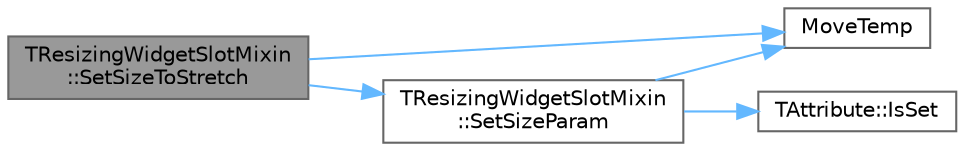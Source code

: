 digraph "TResizingWidgetSlotMixin::SetSizeToStretch"
{
 // INTERACTIVE_SVG=YES
 // LATEX_PDF_SIZE
  bgcolor="transparent";
  edge [fontname=Helvetica,fontsize=10,labelfontname=Helvetica,labelfontsize=10];
  node [fontname=Helvetica,fontsize=10,shape=box,height=0.2,width=0.4];
  rankdir="LR";
  Node1 [id="Node000001",label="TResizingWidgetSlotMixin\l::SetSizeToStretch",height=0.2,width=0.4,color="gray40", fillcolor="grey60", style="filled", fontcolor="black",tooltip="The available space will be distributed proportionately to each slots stretch coefficient."];
  Node1 -> Node2 [id="edge1_Node000001_Node000002",color="steelblue1",style="solid",tooltip=" "];
  Node2 [id="Node000002",label="MoveTemp",height=0.2,width=0.4,color="grey40", fillcolor="white", style="filled",URL="$d4/d24/UnrealTemplate_8h.html#ad5e6c049aeb9c9115fec514ba581dbb6",tooltip="MoveTemp will cast a reference to an rvalue reference."];
  Node1 -> Node3 [id="edge2_Node000001_Node000003",color="steelblue1",style="solid",tooltip=" "];
  Node3 [id="Node000003",label="TResizingWidgetSlotMixin\l::SetSizeParam",height=0.2,width=0.4,color="grey40", fillcolor="white", style="filled",URL="$da/d83/classTResizingWidgetSlotMixin.html#ab4b436e5557957d1c4c4db61b93c529e",tooltip="Set the size Param of the slot, It could be a FStretch, FStretchContent, or a FAuto."];
  Node3 -> Node4 [id="edge3_Node000003_Node000004",color="steelblue1",style="solid",tooltip=" "];
  Node4 [id="Node000004",label="TAttribute::IsSet",height=0.2,width=0.4,color="grey40", fillcolor="white", style="filled",URL="$dd/dcd/classTAttribute.html#a3a062929dd69ffe2d59ba4ab8e2234c2",tooltip="Was this TAttribute ever assigned?"];
  Node3 -> Node2 [id="edge4_Node000003_Node000002",color="steelblue1",style="solid",tooltip=" "];
}
